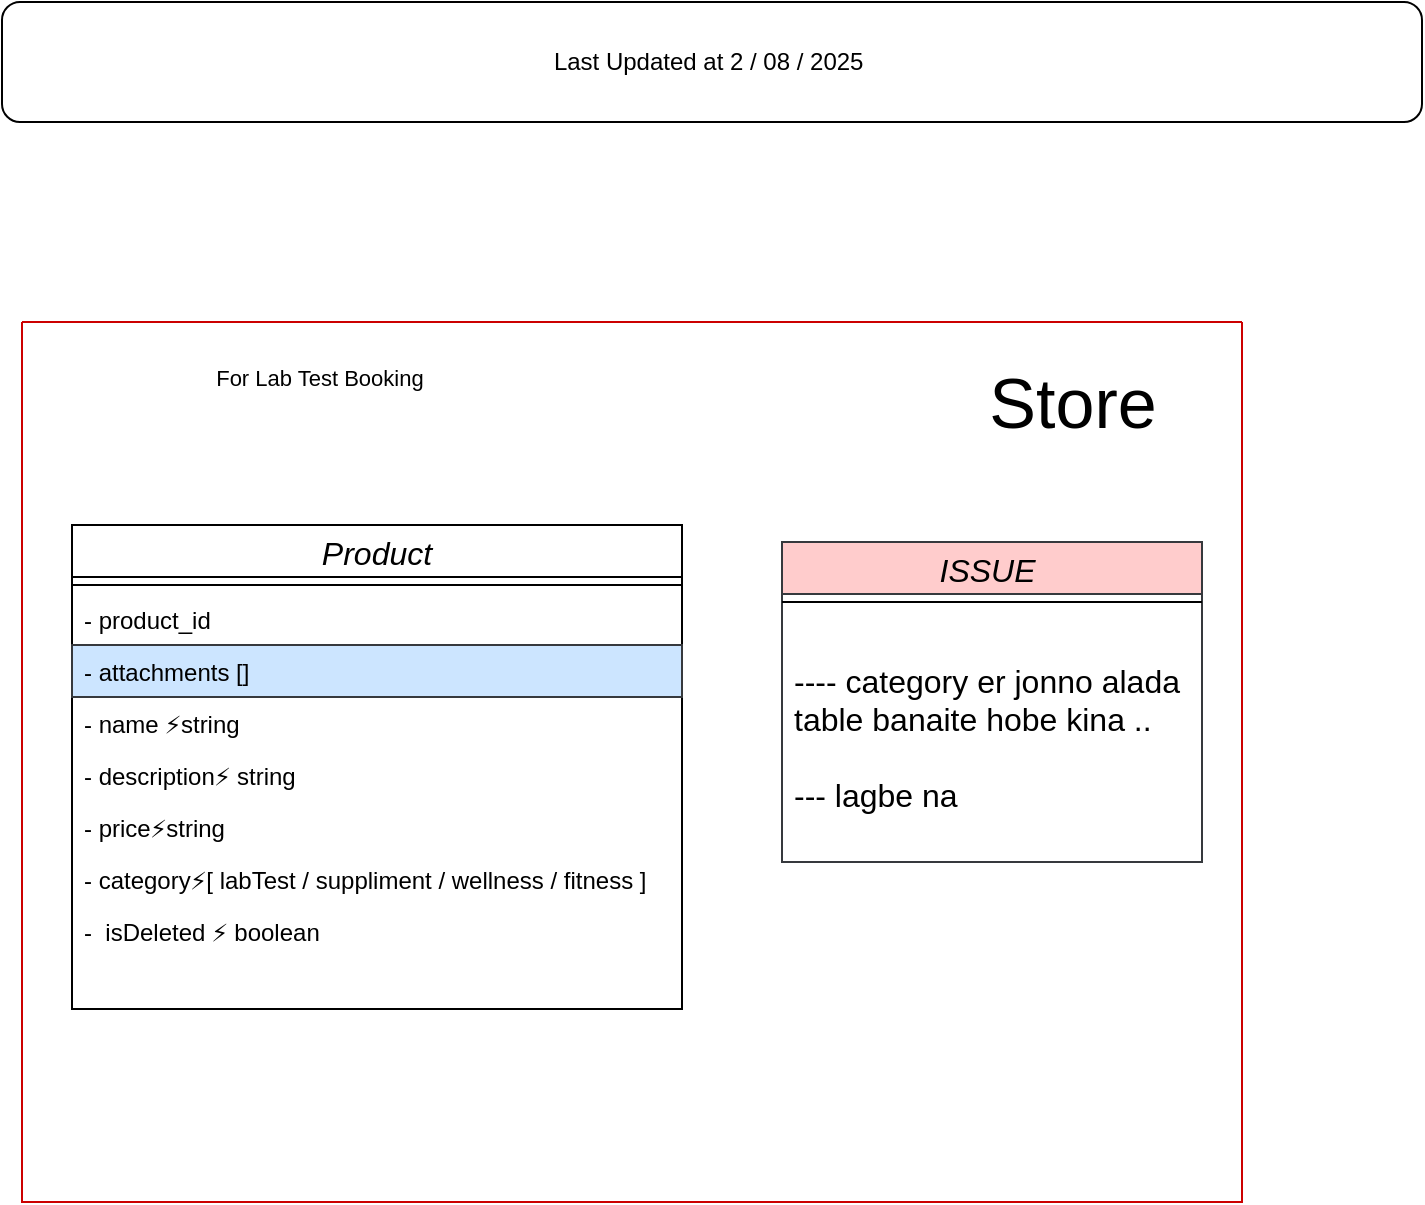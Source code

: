 <mxfile>
    <diagram id="aPfk7o5SNiWSzdZEq8oG" name="Page-1">
        <mxGraphModel dx="4673" dy="2533" grid="1" gridSize="10" guides="1" tooltips="1" connect="1" arrows="1" fold="1" page="1" pageScale="1" pageWidth="850" pageHeight="1100" math="0" shadow="0">
            <root>
                <mxCell id="0"/>
                <mxCell id="1" parent="0"/>
                <mxCell id="2" value="" style="swimlane;startSize=0;strokeColor=#CC0000;" parent="1" vertex="1">
                    <mxGeometry x="480" y="1600" width="610" height="440" as="geometry">
                        <mxRectangle x="480" y="1600" width="50" height="40" as="alternateBounds"/>
                    </mxGeometry>
                </mxCell>
                <mxCell id="3" value="Product" style="swimlane;fontStyle=2;align=center;verticalAlign=middle;childLayout=stackLayout;horizontal=1;startSize=26;horizontalStack=0;resizeParent=1;resizeLast=0;collapsible=1;marginBottom=0;rounded=0;shadow=0;strokeWidth=1;fontSize=16;" parent="2" vertex="1">
                    <mxGeometry x="25" y="101.5" width="305" height="242" as="geometry">
                        <mxRectangle x="25" y="101.5" width="160" height="26" as="alternateBounds"/>
                    </mxGeometry>
                </mxCell>
                <mxCell id="4" value="" style="line;html=1;strokeWidth=1;align=left;verticalAlign=middle;spacingTop=-1;spacingLeft=3;spacingRight=3;rotatable=0;labelPosition=right;points=[];portConstraint=eastwest;" parent="3" vertex="1">
                    <mxGeometry y="26" width="305" height="8" as="geometry"/>
                </mxCell>
                <mxCell id="5" value="- product_id" style="text;align=left;verticalAlign=middle;spacingLeft=4;spacingRight=4;overflow=hidden;rotatable=0;points=[[0,0.5],[1,0.5]];portConstraint=eastwest;" parent="3" vertex="1">
                    <mxGeometry y="34" width="305" height="26" as="geometry"/>
                </mxCell>
                <mxCell id="6" value="- attachments []" style="text;align=left;verticalAlign=middle;spacingLeft=4;spacingRight=4;overflow=hidden;rotatable=0;points=[[0,0.5],[1,0.5]];portConstraint=eastwest;fillColor=#cce5ff;strokeColor=#36393d;" parent="3" vertex="1">
                    <mxGeometry y="60" width="305" height="26" as="geometry"/>
                </mxCell>
                <mxCell id="7" value="- name ⚡string" style="text;align=left;verticalAlign=middle;spacingLeft=4;spacingRight=4;overflow=hidden;rotatable=0;points=[[0,0.5],[1,0.5]];portConstraint=eastwest;" parent="3" vertex="1">
                    <mxGeometry y="86" width="305" height="26" as="geometry"/>
                </mxCell>
                <mxCell id="8" value="- description⚡ string" style="text;align=left;verticalAlign=middle;spacingLeft=4;spacingRight=4;overflow=hidden;rotatable=0;points=[[0,0.5],[1,0.5]];portConstraint=eastwest;" parent="3" vertex="1">
                    <mxGeometry y="112" width="305" height="26" as="geometry"/>
                </mxCell>
                <mxCell id="9" value="- price⚡string" style="text;align=left;verticalAlign=middle;spacingLeft=4;spacingRight=4;overflow=hidden;rotatable=0;points=[[0,0.5],[1,0.5]];portConstraint=eastwest;" parent="3" vertex="1">
                    <mxGeometry y="138" width="305" height="26" as="geometry"/>
                </mxCell>
                <mxCell id="10" value="- category⚡[ labTest / suppliment / wellness / fitness ]" style="text;align=left;verticalAlign=middle;spacingLeft=4;spacingRight=4;overflow=hidden;rotatable=0;points=[[0,0.5],[1,0.5]];portConstraint=eastwest;" parent="3" vertex="1">
                    <mxGeometry y="164" width="305" height="26" as="geometry"/>
                </mxCell>
                <mxCell id="11" value="-  isDeleted ⚡ boolean" style="text;align=left;verticalAlign=top;spacingLeft=4;spacingRight=4;overflow=hidden;rotatable=0;points=[[0,0.5],[1,0.5]];portConstraint=eastwest;" parent="3" vertex="1">
                    <mxGeometry y="190" width="305" height="26" as="geometry"/>
                </mxCell>
                <mxCell id="12" value="Store" style="text;html=1;align=center;verticalAlign=middle;resizable=0;points=[];autosize=1;strokeColor=none;fillColor=none;fontSize=35;" parent="2" vertex="1">
                    <mxGeometry x="470" y="10" width="110" height="60" as="geometry"/>
                </mxCell>
                <mxCell id="13" value="ISSUE " style="swimlane;fontStyle=2;align=center;verticalAlign=middle;childLayout=stackLayout;horizontal=1;startSize=26;horizontalStack=0;resizeParent=1;resizeLast=0;collapsible=1;marginBottom=0;rounded=0;shadow=0;strokeWidth=1;fillColor=#ffcccc;strokeColor=#36393d;fontSize=16;" parent="2" vertex="1">
                    <mxGeometry x="380" y="110" width="210" height="160" as="geometry">
                        <mxRectangle x="230" y="140" width="160" height="26" as="alternateBounds"/>
                    </mxGeometry>
                </mxCell>
                <mxCell id="14" value="" style="line;html=1;strokeWidth=1;align=left;verticalAlign=middle;spacingTop=-1;spacingLeft=3;spacingRight=3;rotatable=0;labelPosition=right;points=[];portConstraint=eastwest;fontSize=16;" parent="13" vertex="1">
                    <mxGeometry y="26" width="210" height="8" as="geometry"/>
                </mxCell>
                <mxCell id="15" value="---- category er jonno alada&#xa;table banaite hobe kina .. &#xa;&#xa;--- lagbe na" style="text;align=left;verticalAlign=middle;spacingLeft=4;spacingRight=4;overflow=hidden;rotatable=0;points=[[0,0.5],[1,0.5]];portConstraint=eastwest;fontSize=16;" parent="13" vertex="1">
                    <mxGeometry y="34" width="210" height="126" as="geometry"/>
                </mxCell>
                <mxCell id="16" value="For Lab Test Booking&amp;nbsp;" style="edgeLabel;resizable=0;html=1;;align=center;verticalAlign=middle;" parent="1" connectable="0" vertex="1">
                    <mxGeometry x="629.843" y="1628.246" as="geometry"/>
                </mxCell>
                <mxCell id="17" value="Last Updated at 2 / 08 / 2025&amp;nbsp;" style="rounded=1;whiteSpace=wrap;html=1;" vertex="1" parent="1">
                    <mxGeometry x="470" y="1440" width="710" height="60" as="geometry"/>
                </mxCell>
            </root>
        </mxGraphModel>
    </diagram>
</mxfile>
